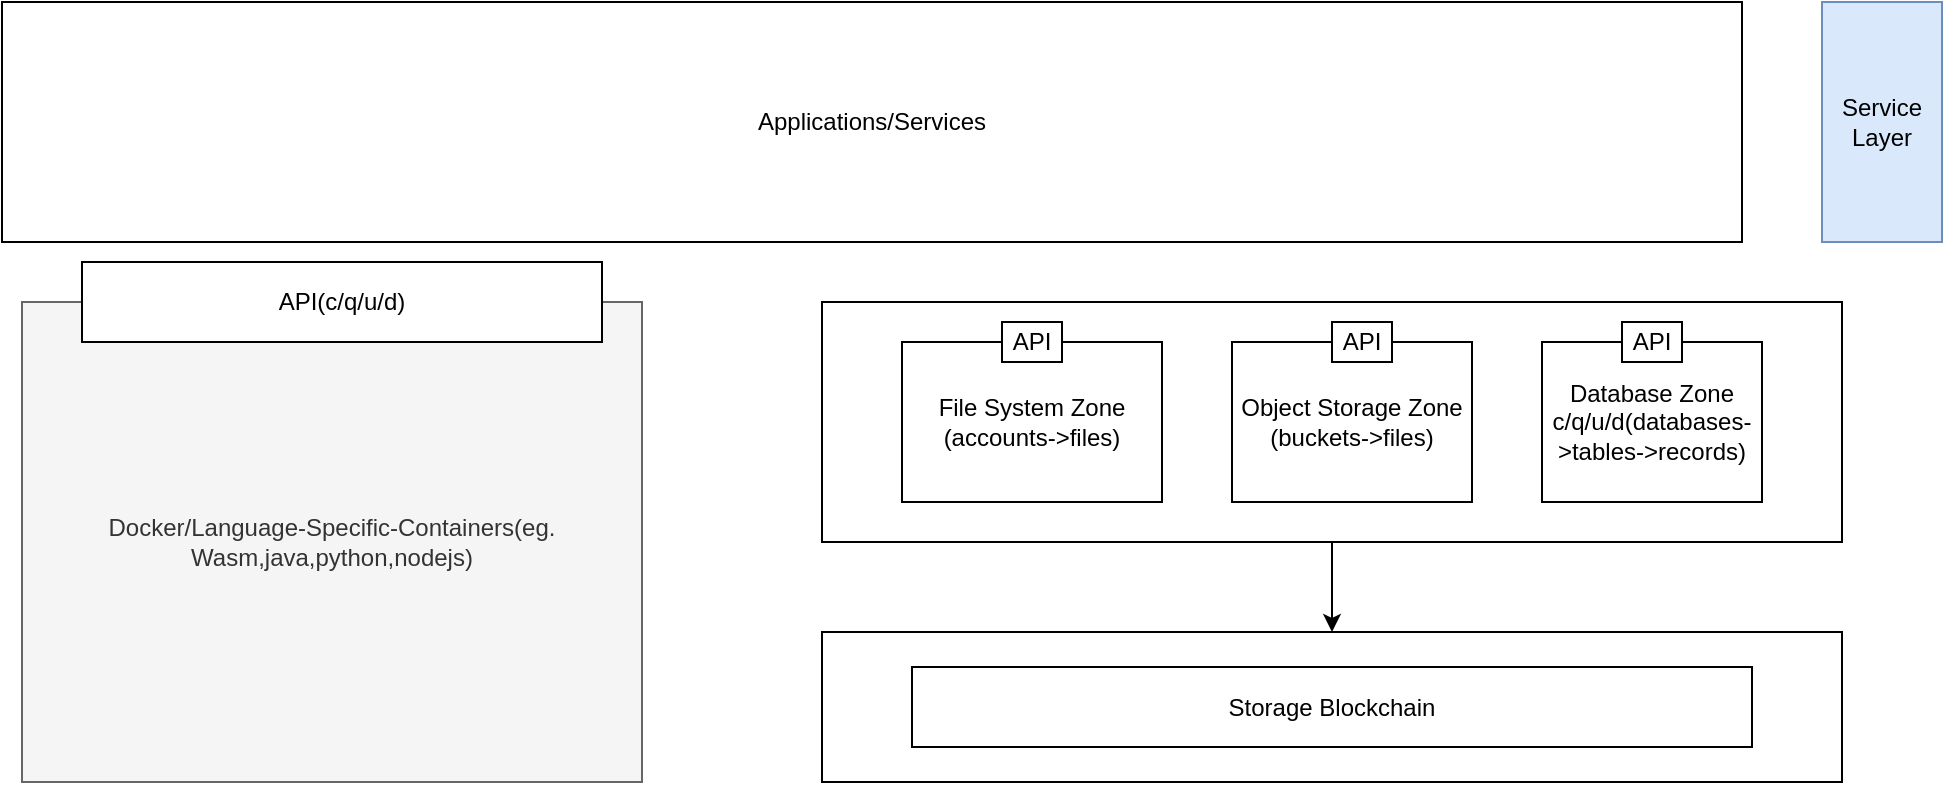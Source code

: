 <mxfile version="15.9.4" type="github">
  <diagram id="dr8xThEqkj9P6_olyy3B" name="第 3 页">
    <mxGraphModel dx="1967" dy="677" grid="1" gridSize="10" guides="1" tooltips="1" connect="1" arrows="1" fold="1" page="1" pageScale="1" pageWidth="850" pageHeight="1100" math="0" shadow="0">
      <root>
        <mxCell id="ochP2KZfQh1eP7kVtOjl-0" />
        <mxCell id="ochP2KZfQh1eP7kVtOjl-1" parent="ochP2KZfQh1eP7kVtOjl-0" />
        <mxCell id="UqT1MbhBOW7zlgvVnSua-14" value="" style="rounded=0;whiteSpace=wrap;html=1;" vertex="1" parent="ochP2KZfQh1eP7kVtOjl-1">
          <mxGeometry x="100" y="445" width="510" height="75" as="geometry" />
        </mxCell>
        <mxCell id="UqT1MbhBOW7zlgvVnSua-15" style="edgeStyle=orthogonalEdgeStyle;rounded=0;orthogonalLoop=1;jettySize=auto;html=1;exitX=0.5;exitY=1;exitDx=0;exitDy=0;entryX=0.5;entryY=0;entryDx=0;entryDy=0;" edge="1" parent="ochP2KZfQh1eP7kVtOjl-1" source="UqT1MbhBOW7zlgvVnSua-13" target="UqT1MbhBOW7zlgvVnSua-14">
          <mxGeometry relative="1" as="geometry" />
        </mxCell>
        <mxCell id="UqT1MbhBOW7zlgvVnSua-13" value="" style="rounded=0;whiteSpace=wrap;html=1;" vertex="1" parent="ochP2KZfQh1eP7kVtOjl-1">
          <mxGeometry x="100" y="280" width="510" height="120" as="geometry" />
        </mxCell>
        <mxCell id="ochP2KZfQh1eP7kVtOjl-2" value="Storage Blockchain" style="rounded=0;whiteSpace=wrap;html=1;" parent="ochP2KZfQh1eP7kVtOjl-1" vertex="1">
          <mxGeometry x="145" y="462.5" width="420" height="40" as="geometry" />
        </mxCell>
        <mxCell id="UqT1MbhBOW7zlgvVnSua-3" value="" style="group" vertex="1" connectable="0" parent="ochP2KZfQh1eP7kVtOjl-1">
          <mxGeometry x="140" y="290" width="130" height="90" as="geometry" />
        </mxCell>
        <mxCell id="ochP2KZfQh1eP7kVtOjl-4" value="File System Zone&lt;br&gt;(accounts-&amp;gt;files)" style="rounded=0;whiteSpace=wrap;html=1;" parent="UqT1MbhBOW7zlgvVnSua-3" vertex="1">
          <mxGeometry y="10" width="130" height="80" as="geometry" />
        </mxCell>
        <mxCell id="UqT1MbhBOW7zlgvVnSua-0" value="API" style="rounded=0;whiteSpace=wrap;html=1;" vertex="1" parent="UqT1MbhBOW7zlgvVnSua-3">
          <mxGeometry x="50" width="30" height="20" as="geometry" />
        </mxCell>
        <mxCell id="UqT1MbhBOW7zlgvVnSua-4" value="" style="group" vertex="1" connectable="0" parent="ochP2KZfQh1eP7kVtOjl-1">
          <mxGeometry x="305" y="290" width="120" height="90" as="geometry" />
        </mxCell>
        <mxCell id="ochP2KZfQh1eP7kVtOjl-5" value="Object Storage Zone&lt;br&gt;(buckets-&amp;gt;files)" style="rounded=0;whiteSpace=wrap;html=1;" parent="UqT1MbhBOW7zlgvVnSua-4" vertex="1">
          <mxGeometry y="10" width="120" height="80" as="geometry" />
        </mxCell>
        <mxCell id="UqT1MbhBOW7zlgvVnSua-1" value="API" style="rounded=0;whiteSpace=wrap;html=1;" vertex="1" parent="UqT1MbhBOW7zlgvVnSua-4">
          <mxGeometry x="50" width="30" height="20" as="geometry" />
        </mxCell>
        <mxCell id="UqT1MbhBOW7zlgvVnSua-5" value="" style="group" vertex="1" connectable="0" parent="ochP2KZfQh1eP7kVtOjl-1">
          <mxGeometry x="460" y="290" width="110" height="90" as="geometry" />
        </mxCell>
        <mxCell id="ochP2KZfQh1eP7kVtOjl-11" value="Database Zone&lt;br&gt;c/q/u/d(databases-&amp;gt;tables-&amp;gt;records)" style="rounded=0;whiteSpace=wrap;html=1;" parent="UqT1MbhBOW7zlgvVnSua-5" vertex="1">
          <mxGeometry y="10" width="110" height="80" as="geometry" />
        </mxCell>
        <mxCell id="UqT1MbhBOW7zlgvVnSua-2" value="API" style="rounded=0;whiteSpace=wrap;html=1;" vertex="1" parent="UqT1MbhBOW7zlgvVnSua-5">
          <mxGeometry x="40" width="30" height="20" as="geometry" />
        </mxCell>
        <mxCell id="UqT1MbhBOW7zlgvVnSua-6" value="Service Layer" style="rounded=0;whiteSpace=wrap;html=1;fillColor=#dae8fc;strokeColor=#6c8ebf;" vertex="1" parent="ochP2KZfQh1eP7kVtOjl-1">
          <mxGeometry x="600" y="130" width="60" height="120" as="geometry" />
        </mxCell>
        <mxCell id="UqT1MbhBOW7zlgvVnSua-7" value="Applications/Services" style="rounded=0;whiteSpace=wrap;html=1;" vertex="1" parent="ochP2KZfQh1eP7kVtOjl-1">
          <mxGeometry x="-310" y="130" width="870" height="120" as="geometry" />
        </mxCell>
        <mxCell id="UqT1MbhBOW7zlgvVnSua-10" value="" style="group" vertex="1" connectable="0" parent="ochP2KZfQh1eP7kVtOjl-1">
          <mxGeometry x="-300" y="260" width="310" height="260" as="geometry" />
        </mxCell>
        <mxCell id="UqT1MbhBOW7zlgvVnSua-8" value="Docker/Language-Specific-Containers(eg. Wasm,java,python,nodejs)" style="rounded=0;whiteSpace=wrap;html=1;fillColor=#f5f5f5;fontColor=#333333;strokeColor=#666666;" vertex="1" parent="UqT1MbhBOW7zlgvVnSua-10">
          <mxGeometry y="20" width="310" height="240" as="geometry" />
        </mxCell>
        <mxCell id="UqT1MbhBOW7zlgvVnSua-9" value="API(c/q/u/d)" style="rounded=0;whiteSpace=wrap;html=1;" vertex="1" parent="UqT1MbhBOW7zlgvVnSua-10">
          <mxGeometry x="30" width="260" height="40" as="geometry" />
        </mxCell>
      </root>
    </mxGraphModel>
  </diagram>
</mxfile>
